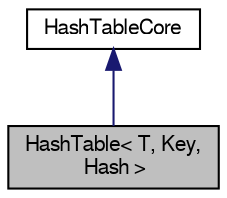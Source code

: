 digraph "HashTable&lt; T, Key, Hash &gt;"
{
  bgcolor="transparent";
  edge [fontname="FreeSans",fontsize="10",labelfontname="FreeSans",labelfontsize="10"];
  node [fontname="FreeSans",fontsize="10",shape=record];
  Node232 [label="HashTable\< T, Key,\l Hash \>",height=0.2,width=0.4,color="black", fillcolor="grey75", style="filled", fontcolor="black"];
  Node233 -> Node232 [dir="back",color="midnightblue",fontsize="10",style="solid",fontname="FreeSans"];
  Node233 [label="HashTableCore",height=0.2,width=0.4,color="black",URL="$a25706.html",tooltip="Template-invariant bits for HashTable. "];
}
